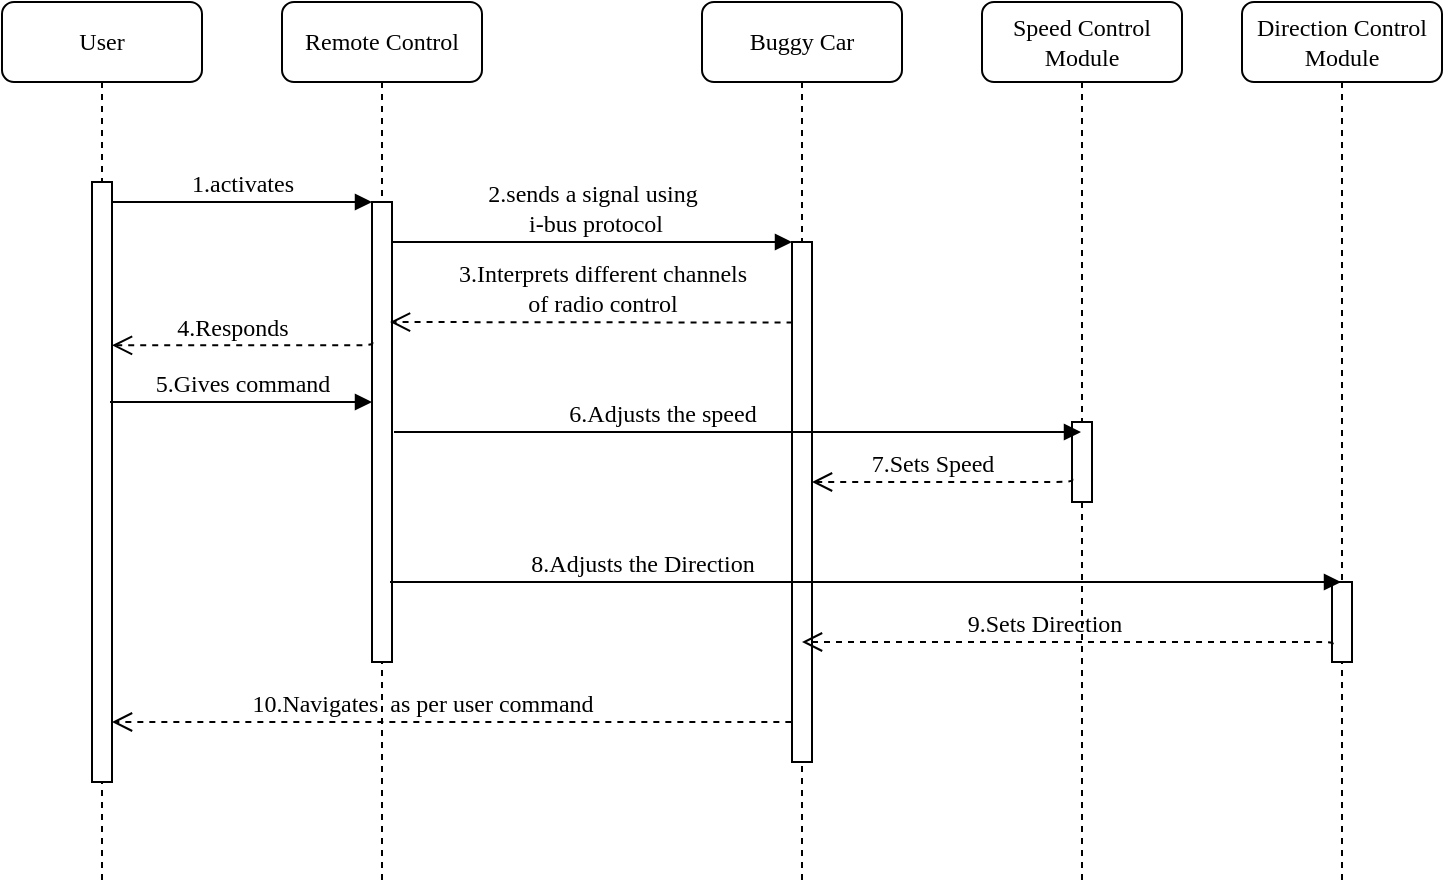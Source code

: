 <mxfile version="20.8.13" type="device"><diagram name="Page-1" id="13e1069c-82ec-6db2-03f1-153e76fe0fe0"><mxGraphModel dx="1056" dy="563" grid="1" gridSize="10" guides="1" tooltips="1" connect="1" arrows="1" fold="1" page="1" pageScale="1" pageWidth="1100" pageHeight="850" background="none" math="0" shadow="0"><root><mxCell id="0"/><mxCell id="1" parent="0"/><mxCell id="7baba1c4bc27f4b0-2" value="Remote Control" style="shape=umlLifeline;perimeter=lifelinePerimeter;whiteSpace=wrap;html=1;container=1;collapsible=0;recursiveResize=0;outlineConnect=0;rounded=1;shadow=0;comic=0;labelBackgroundColor=none;strokeWidth=1;fontFamily=Verdana;fontSize=12;align=center;" parent="1" vertex="1"><mxGeometry x="240" y="80" width="100" height="440" as="geometry"/></mxCell><mxCell id="7baba1c4bc27f4b0-10" value="" style="html=1;points=[];perimeter=orthogonalPerimeter;rounded=0;shadow=0;comic=0;labelBackgroundColor=none;strokeWidth=1;fontFamily=Verdana;fontSize=12;align=center;" parent="7baba1c4bc27f4b0-2" vertex="1"><mxGeometry x="45" y="100" width="10" height="230" as="geometry"/></mxCell><mxCell id="z3QsR_2wuPdZsKqapK1Y-9" value="4.Responds" style="html=1;verticalAlign=bottom;endArrow=open;dashed=1;endSize=8;labelBackgroundColor=none;fontFamily=Verdana;fontSize=12;edgeStyle=elbowEdgeStyle;elbow=vertical;exitX=0.017;exitY=0.709;exitDx=0;exitDy=0;exitPerimeter=0;" edge="1" parent="7baba1c4bc27f4b0-2"><mxGeometry x="0.103" relative="1" as="geometry"><mxPoint x="-85.0" y="171.64" as="targetPoint"/><Array as="points"><mxPoint x="20.0" y="171.64"/><mxPoint x="-3.0" y="161.64"/><mxPoint x="-170.0" y="131.64"/><mxPoint x="-150.0" y="111.64"/><mxPoint x="-120.0" y="111.64"/></Array><mxPoint x="45.17" y="170" as="sourcePoint"/><mxPoint x="1" as="offset"/></mxGeometry></mxCell><mxCell id="7baba1c4bc27f4b0-3" value="Buggy Car" style="shape=umlLifeline;perimeter=lifelinePerimeter;whiteSpace=wrap;html=1;container=1;collapsible=0;recursiveResize=0;outlineConnect=0;rounded=1;shadow=0;comic=0;labelBackgroundColor=none;strokeWidth=1;fontFamily=Verdana;fontSize=12;align=center;" parent="1" vertex="1"><mxGeometry x="450" y="80" width="100" height="440" as="geometry"/></mxCell><mxCell id="7baba1c4bc27f4b0-13" value="" style="html=1;points=[];perimeter=orthogonalPerimeter;rounded=0;shadow=0;comic=0;labelBackgroundColor=none;strokeWidth=1;fontFamily=Verdana;fontSize=12;align=center;" parent="7baba1c4bc27f4b0-3" vertex="1"><mxGeometry x="45" y="120" width="10" height="260" as="geometry"/></mxCell><mxCell id="7baba1c4bc27f4b0-4" value="Speed Control Module" style="shape=umlLifeline;perimeter=lifelinePerimeter;whiteSpace=wrap;html=1;container=1;collapsible=0;recursiveResize=0;outlineConnect=0;rounded=1;shadow=0;comic=0;labelBackgroundColor=none;strokeWidth=1;fontFamily=Verdana;fontSize=12;align=center;" parent="1" vertex="1"><mxGeometry x="590" y="80" width="100" height="440" as="geometry"/></mxCell><mxCell id="7baba1c4bc27f4b0-16" value="" style="html=1;points=[];perimeter=orthogonalPerimeter;rounded=0;shadow=0;comic=0;labelBackgroundColor=none;strokeWidth=1;fontFamily=Verdana;fontSize=12;align=center;" parent="7baba1c4bc27f4b0-4" vertex="1"><mxGeometry x="45" y="210" width="10" height="40" as="geometry"/></mxCell><mxCell id="7baba1c4bc27f4b0-5" value="Direction Control Module" style="shape=umlLifeline;perimeter=lifelinePerimeter;whiteSpace=wrap;html=1;container=1;collapsible=0;recursiveResize=0;outlineConnect=0;rounded=1;shadow=0;comic=0;labelBackgroundColor=none;strokeWidth=1;fontFamily=Verdana;fontSize=12;align=center;" parent="1" vertex="1"><mxGeometry x="720" y="80" width="100" height="440" as="geometry"/></mxCell><mxCell id="7baba1c4bc27f4b0-19" value="" style="html=1;points=[];perimeter=orthogonalPerimeter;rounded=0;shadow=0;comic=0;labelBackgroundColor=none;strokeWidth=1;fontFamily=Verdana;fontSize=12;align=center;" parent="7baba1c4bc27f4b0-5" vertex="1"><mxGeometry x="45" y="290" width="10" height="40" as="geometry"/></mxCell><mxCell id="7baba1c4bc27f4b0-8" value="User" style="shape=umlLifeline;perimeter=lifelinePerimeter;whiteSpace=wrap;html=1;container=1;collapsible=0;recursiveResize=0;outlineConnect=0;rounded=1;shadow=0;comic=0;labelBackgroundColor=none;strokeWidth=1;fontFamily=Verdana;fontSize=12;align=center;" parent="1" vertex="1"><mxGeometry x="100" y="80" width="100" height="440" as="geometry"/></mxCell><mxCell id="7baba1c4bc27f4b0-9" value="" style="html=1;points=[];perimeter=orthogonalPerimeter;rounded=0;shadow=0;comic=0;labelBackgroundColor=none;strokeWidth=1;fontFamily=Verdana;fontSize=12;align=center;" parent="7baba1c4bc27f4b0-8" vertex="1"><mxGeometry x="45" y="90" width="10" height="300" as="geometry"/></mxCell><mxCell id="7baba1c4bc27f4b0-20" value="8.Adjusts the Direction" style="html=1;verticalAlign=bottom;endArrow=block;labelBackgroundColor=none;fontFamily=Verdana;fontSize=12;edgeStyle=elbowEdgeStyle;elbow=vertical;" parent="1" target="7baba1c4bc27f4b0-5" edge="1"><mxGeometry x="-0.47" relative="1" as="geometry"><mxPoint x="294" y="370" as="sourcePoint"/><Array as="points"><mxPoint x="640" y="370"/><mxPoint x="440" y="350"/><mxPoint x="570" y="310"/><mxPoint x="570" y="250"/></Array><mxPoint as="offset"/></mxGeometry></mxCell><mxCell id="7baba1c4bc27f4b0-11" value="1.activates" style="html=1;verticalAlign=bottom;endArrow=block;entryX=0;entryY=0;labelBackgroundColor=none;fontFamily=Verdana;fontSize=12;edgeStyle=elbowEdgeStyle;elbow=vertical;" parent="1" source="7baba1c4bc27f4b0-9" target="7baba1c4bc27f4b0-10" edge="1"><mxGeometry relative="1" as="geometry"><mxPoint x="220" y="190" as="sourcePoint"/></mxGeometry></mxCell><mxCell id="7baba1c4bc27f4b0-14" value="2.sends a signal using&lt;br&gt;&amp;nbsp;i-bus protocol" style="html=1;verticalAlign=bottom;endArrow=block;entryX=0;entryY=0;labelBackgroundColor=none;fontFamily=Verdana;fontSize=12;edgeStyle=elbowEdgeStyle;elbow=vertical;" parent="1" source="7baba1c4bc27f4b0-10" target="7baba1c4bc27f4b0-13" edge="1"><mxGeometry relative="1" as="geometry"><mxPoint x="370" y="200" as="sourcePoint"/><mxPoint as="offset"/></mxGeometry></mxCell><mxCell id="z3QsR_2wuPdZsKqapK1Y-2" value="6.Adjusts the speed" style="html=1;verticalAlign=bottom;endArrow=block;labelBackgroundColor=none;fontFamily=Verdana;fontSize=12;edgeStyle=elbowEdgeStyle;elbow=vertical;" edge="1" parent="1" target="7baba1c4bc27f4b0-4"><mxGeometry x="-0.22" relative="1" as="geometry"><mxPoint x="296" y="295" as="sourcePoint"/><mxPoint x="600" y="260" as="targetPoint"/><Array as="points"><mxPoint x="410" y="295"/><mxPoint x="520" y="280"/><mxPoint x="330" y="260"/><mxPoint x="360" y="240"/><mxPoint x="465" y="250"/><mxPoint x="465" y="230"/></Array><mxPoint as="offset"/></mxGeometry></mxCell><mxCell id="z3QsR_2wuPdZsKqapK1Y-3" value="3.Interprets different channels&lt;br&gt;of radio control" style="html=1;verticalAlign=bottom;endArrow=open;dashed=1;endSize=8;labelBackgroundColor=none;fontFamily=Verdana;fontSize=12;edgeStyle=elbowEdgeStyle;elbow=vertical;exitX=0.028;exitY=0.155;exitDx=0;exitDy=0;exitPerimeter=0;" edge="1" parent="1" source="7baba1c4bc27f4b0-13"><mxGeometry x="-0.052" relative="1" as="geometry"><mxPoint x="294" y="240" as="targetPoint"/><Array as="points"><mxPoint x="490" y="240"/><mxPoint x="330" y="220"/><mxPoint x="350" y="200"/><mxPoint x="380" y="200"/></Array><mxPoint x="490" y="250" as="sourcePoint"/><mxPoint as="offset"/></mxGeometry></mxCell><mxCell id="z3QsR_2wuPdZsKqapK1Y-5" value="7.Sets Speed" style="html=1;verticalAlign=bottom;endArrow=open;dashed=1;endSize=8;labelBackgroundColor=none;fontFamily=Verdana;fontSize=12;edgeStyle=elbowEdgeStyle;elbow=vertical;exitX=0.017;exitY=0.709;exitDx=0;exitDy=0;exitPerimeter=0;" edge="1" parent="1" source="7baba1c4bc27f4b0-16" target="7baba1c4bc27f4b0-13"><mxGeometry x="0.103" relative="1" as="geometry"><mxPoint x="510" y="310" as="targetPoint"/><Array as="points"><mxPoint x="590" y="320"/><mxPoint x="610" y="310"/><mxPoint x="587" y="300"/><mxPoint x="420" y="270"/><mxPoint x="440" y="250"/><mxPoint x="470" y="250"/></Array><mxPoint x="630" y="310" as="sourcePoint"/><mxPoint x="1" as="offset"/></mxGeometry></mxCell><mxCell id="z3QsR_2wuPdZsKqapK1Y-6" value="9.Sets Direction" style="html=1;verticalAlign=bottom;endArrow=open;dashed=1;endSize=8;labelBackgroundColor=none;fontFamily=Verdana;fontSize=12;edgeStyle=elbowEdgeStyle;elbow=vertical;exitX=0.036;exitY=0.779;exitDx=0;exitDy=0;exitPerimeter=0;" edge="1" parent="1" source="7baba1c4bc27f4b0-19"><mxGeometry x="0.092" relative="1" as="geometry"><mxPoint x="500" y="400" as="targetPoint"/><Array as="points"><mxPoint x="650" y="400"/><mxPoint x="490" y="382"/><mxPoint x="419.83" y="351.64"/><mxPoint x="439.83" y="331.64"/><mxPoint x="469.83" y="331.64"/></Array><mxPoint x="635" y="390" as="sourcePoint"/><mxPoint as="offset"/></mxGeometry></mxCell><mxCell id="z3QsR_2wuPdZsKqapK1Y-8" value="10.Navigates&amp;nbsp; as per user command" style="html=1;verticalAlign=bottom;endArrow=open;dashed=1;endSize=8;labelBackgroundColor=none;fontFamily=Verdana;fontSize=12;edgeStyle=elbowEdgeStyle;elbow=vertical;exitX=-0.033;exitY=0.923;exitDx=0;exitDy=0;exitPerimeter=0;" edge="1" parent="1" source="7baba1c4bc27f4b0-13" target="7baba1c4bc27f4b0-9"><mxGeometry x="0.087" relative="1" as="geometry"><mxPoint x="170" y="440" as="targetPoint"/><Array as="points"><mxPoint x="430" y="440"/><mxPoint x="480" y="440"/><mxPoint x="54.47" y="410.64"/><mxPoint x="74.47" y="390.64"/><mxPoint x="104.47" y="390.64"/></Array><mxPoint x="490" y="440" as="sourcePoint"/><mxPoint as="offset"/></mxGeometry></mxCell><mxCell id="z3QsR_2wuPdZsKqapK1Y-7" value="5.Gives command" style="html=1;verticalAlign=bottom;endArrow=block;labelBackgroundColor=none;fontFamily=Verdana;fontSize=12;edgeStyle=elbowEdgeStyle;elbow=vertical;" edge="1" parent="1"><mxGeometry x="-0.001" relative="1" as="geometry"><mxPoint x="154" y="280" as="sourcePoint"/><mxPoint x="285" y="280" as="targetPoint"/><Array as="points"><mxPoint x="220" y="280"/><mxPoint x="230" y="270"/></Array><mxPoint as="offset"/></mxGeometry></mxCell></root></mxGraphModel></diagram></mxfile>